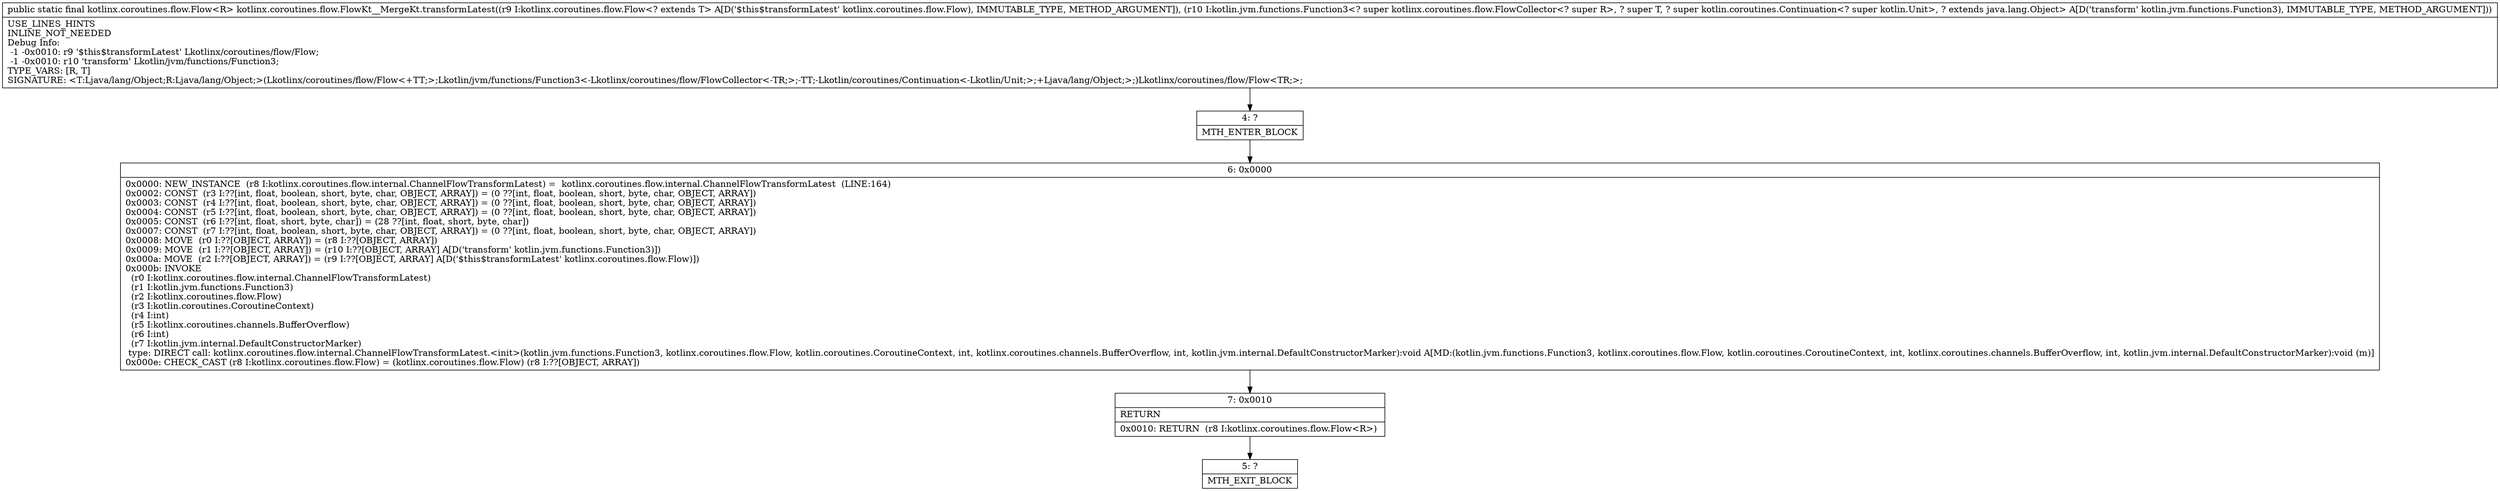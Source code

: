 digraph "CFG forkotlinx.coroutines.flow.FlowKt__MergeKt.transformLatest(Lkotlinx\/coroutines\/flow\/Flow;Lkotlin\/jvm\/functions\/Function3;)Lkotlinx\/coroutines\/flow\/Flow;" {
Node_4 [shape=record,label="{4\:\ ?|MTH_ENTER_BLOCK\l}"];
Node_6 [shape=record,label="{6\:\ 0x0000|0x0000: NEW_INSTANCE  (r8 I:kotlinx.coroutines.flow.internal.ChannelFlowTransformLatest) =  kotlinx.coroutines.flow.internal.ChannelFlowTransformLatest  (LINE:164)\l0x0002: CONST  (r3 I:??[int, float, boolean, short, byte, char, OBJECT, ARRAY]) = (0 ??[int, float, boolean, short, byte, char, OBJECT, ARRAY]) \l0x0003: CONST  (r4 I:??[int, float, boolean, short, byte, char, OBJECT, ARRAY]) = (0 ??[int, float, boolean, short, byte, char, OBJECT, ARRAY]) \l0x0004: CONST  (r5 I:??[int, float, boolean, short, byte, char, OBJECT, ARRAY]) = (0 ??[int, float, boolean, short, byte, char, OBJECT, ARRAY]) \l0x0005: CONST  (r6 I:??[int, float, short, byte, char]) = (28 ??[int, float, short, byte, char]) \l0x0007: CONST  (r7 I:??[int, float, boolean, short, byte, char, OBJECT, ARRAY]) = (0 ??[int, float, boolean, short, byte, char, OBJECT, ARRAY]) \l0x0008: MOVE  (r0 I:??[OBJECT, ARRAY]) = (r8 I:??[OBJECT, ARRAY]) \l0x0009: MOVE  (r1 I:??[OBJECT, ARRAY]) = (r10 I:??[OBJECT, ARRAY] A[D('transform' kotlin.jvm.functions.Function3)]) \l0x000a: MOVE  (r2 I:??[OBJECT, ARRAY]) = (r9 I:??[OBJECT, ARRAY] A[D('$this$transformLatest' kotlinx.coroutines.flow.Flow)]) \l0x000b: INVOKE  \l  (r0 I:kotlinx.coroutines.flow.internal.ChannelFlowTransformLatest)\l  (r1 I:kotlin.jvm.functions.Function3)\l  (r2 I:kotlinx.coroutines.flow.Flow)\l  (r3 I:kotlin.coroutines.CoroutineContext)\l  (r4 I:int)\l  (r5 I:kotlinx.coroutines.channels.BufferOverflow)\l  (r6 I:int)\l  (r7 I:kotlin.jvm.internal.DefaultConstructorMarker)\l type: DIRECT call: kotlinx.coroutines.flow.internal.ChannelFlowTransformLatest.\<init\>(kotlin.jvm.functions.Function3, kotlinx.coroutines.flow.Flow, kotlin.coroutines.CoroutineContext, int, kotlinx.coroutines.channels.BufferOverflow, int, kotlin.jvm.internal.DefaultConstructorMarker):void A[MD:(kotlin.jvm.functions.Function3, kotlinx.coroutines.flow.Flow, kotlin.coroutines.CoroutineContext, int, kotlinx.coroutines.channels.BufferOverflow, int, kotlin.jvm.internal.DefaultConstructorMarker):void (m)]\l0x000e: CHECK_CAST (r8 I:kotlinx.coroutines.flow.Flow) = (kotlinx.coroutines.flow.Flow) (r8 I:??[OBJECT, ARRAY]) \l}"];
Node_7 [shape=record,label="{7\:\ 0x0010|RETURN\l|0x0010: RETURN  (r8 I:kotlinx.coroutines.flow.Flow\<R\>) \l}"];
Node_5 [shape=record,label="{5\:\ ?|MTH_EXIT_BLOCK\l}"];
MethodNode[shape=record,label="{public static final kotlinx.coroutines.flow.Flow\<R\> kotlinx.coroutines.flow.FlowKt__MergeKt.transformLatest((r9 I:kotlinx.coroutines.flow.Flow\<? extends T\> A[D('$this$transformLatest' kotlinx.coroutines.flow.Flow), IMMUTABLE_TYPE, METHOD_ARGUMENT]), (r10 I:kotlin.jvm.functions.Function3\<? super kotlinx.coroutines.flow.FlowCollector\<? super R\>, ? super T, ? super kotlin.coroutines.Continuation\<? super kotlin.Unit\>, ? extends java.lang.Object\> A[D('transform' kotlin.jvm.functions.Function3), IMMUTABLE_TYPE, METHOD_ARGUMENT]))  | USE_LINES_HINTS\lINLINE_NOT_NEEDED\lDebug Info:\l  \-1 \-0x0010: r9 '$this$transformLatest' Lkotlinx\/coroutines\/flow\/Flow;\l  \-1 \-0x0010: r10 'transform' Lkotlin\/jvm\/functions\/Function3;\lTYPE_VARS: [R, T]\lSIGNATURE: \<T:Ljava\/lang\/Object;R:Ljava\/lang\/Object;\>(Lkotlinx\/coroutines\/flow\/Flow\<+TT;\>;Lkotlin\/jvm\/functions\/Function3\<\-Lkotlinx\/coroutines\/flow\/FlowCollector\<\-TR;\>;\-TT;\-Lkotlin\/coroutines\/Continuation\<\-Lkotlin\/Unit;\>;+Ljava\/lang\/Object;\>;)Lkotlinx\/coroutines\/flow\/Flow\<TR;\>;\l}"];
MethodNode -> Node_4;Node_4 -> Node_6;
Node_6 -> Node_7;
Node_7 -> Node_5;
}

